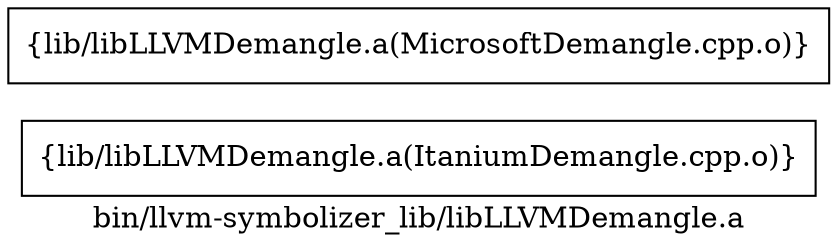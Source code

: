 digraph "bin/llvm-symbolizer_lib/libLLVMDemangle.a" {
	label="bin/llvm-symbolizer_lib/libLLVMDemangle.a";
	rankdir=LR;

	Node0x55f808f8b2f8 [shape=record,shape=box,group=0,label="{lib/libLLVMDemangle.a(ItaniumDemangle.cpp.o)}"];
	Node0x55f808f8bb18 [shape=record,shape=box,group=0,label="{lib/libLLVMDemangle.a(MicrosoftDemangle.cpp.o)}"];
}
